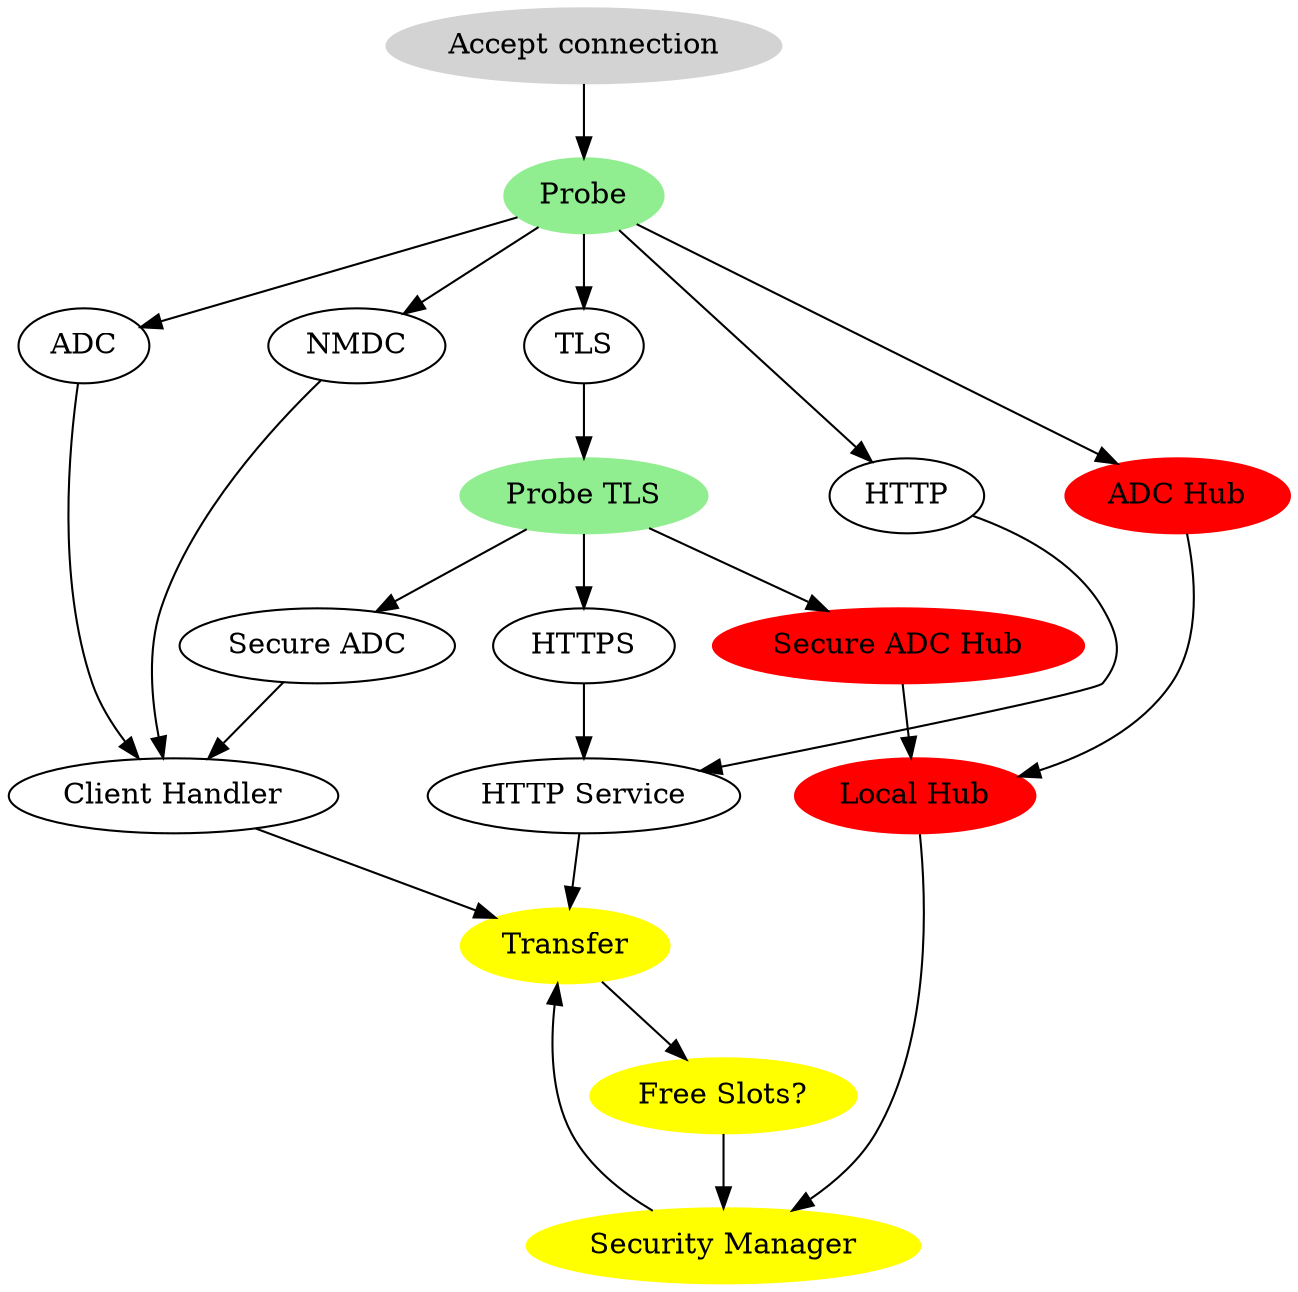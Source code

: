 /**
 * Overview of QuickDC's connection probing.
 */
digraph G {

	subgraph {
		style=filled;
		color=gray;
		label = "Transfer subsystem";
		node [style=filled,color=yellow];
		"Transfer" -> "Free Slots?" -> "Security Manager";
		"Security Manager" -> "Transfer";
	}

	subgraph {
		rankdir=LR
		style=filled;
		color=grey;
		node [style=filled,color=red];
			"ADC Hub" -> "Local Hub";
			"Secure ADC Hub" -> "Local Hub";
			"Local Hub" -> "Security Manager";
		label = "ADC Hub service";
	}

	"Probe" [style=filled,color=lightgreen];
	"Probe TLS" [style=filled,color=lightgreen];
	"Accept connection" [style=filled,color=lightgrey];

 	"Accept connection" -> "Probe";

	"Probe" -> "HTTP";
	"Probe" -> "NMDC";
	"Probe" -> "ADC";
	"Probe" -> "ADC Hub";
	"Probe" -> "TLS";
	"TLS" -> "Probe TLS";

	"Probe TLS" -> "HTTPS";
	"Probe TLS" -> "Secure ADC";
	"Probe TLS" -> "Secure ADC Hub";

	"HTTPS" -> "HTTP Service";
	"HTTP" -> "HTTP Service";

	"ADC" -> "Client Handler";
	"Secure ADC" -> "Client Handler";
	"NMDC" -> "Client Handler";

	"Client Handler" -> "Transfer";
	"HTTP Service" -> "Transfer";

}

	